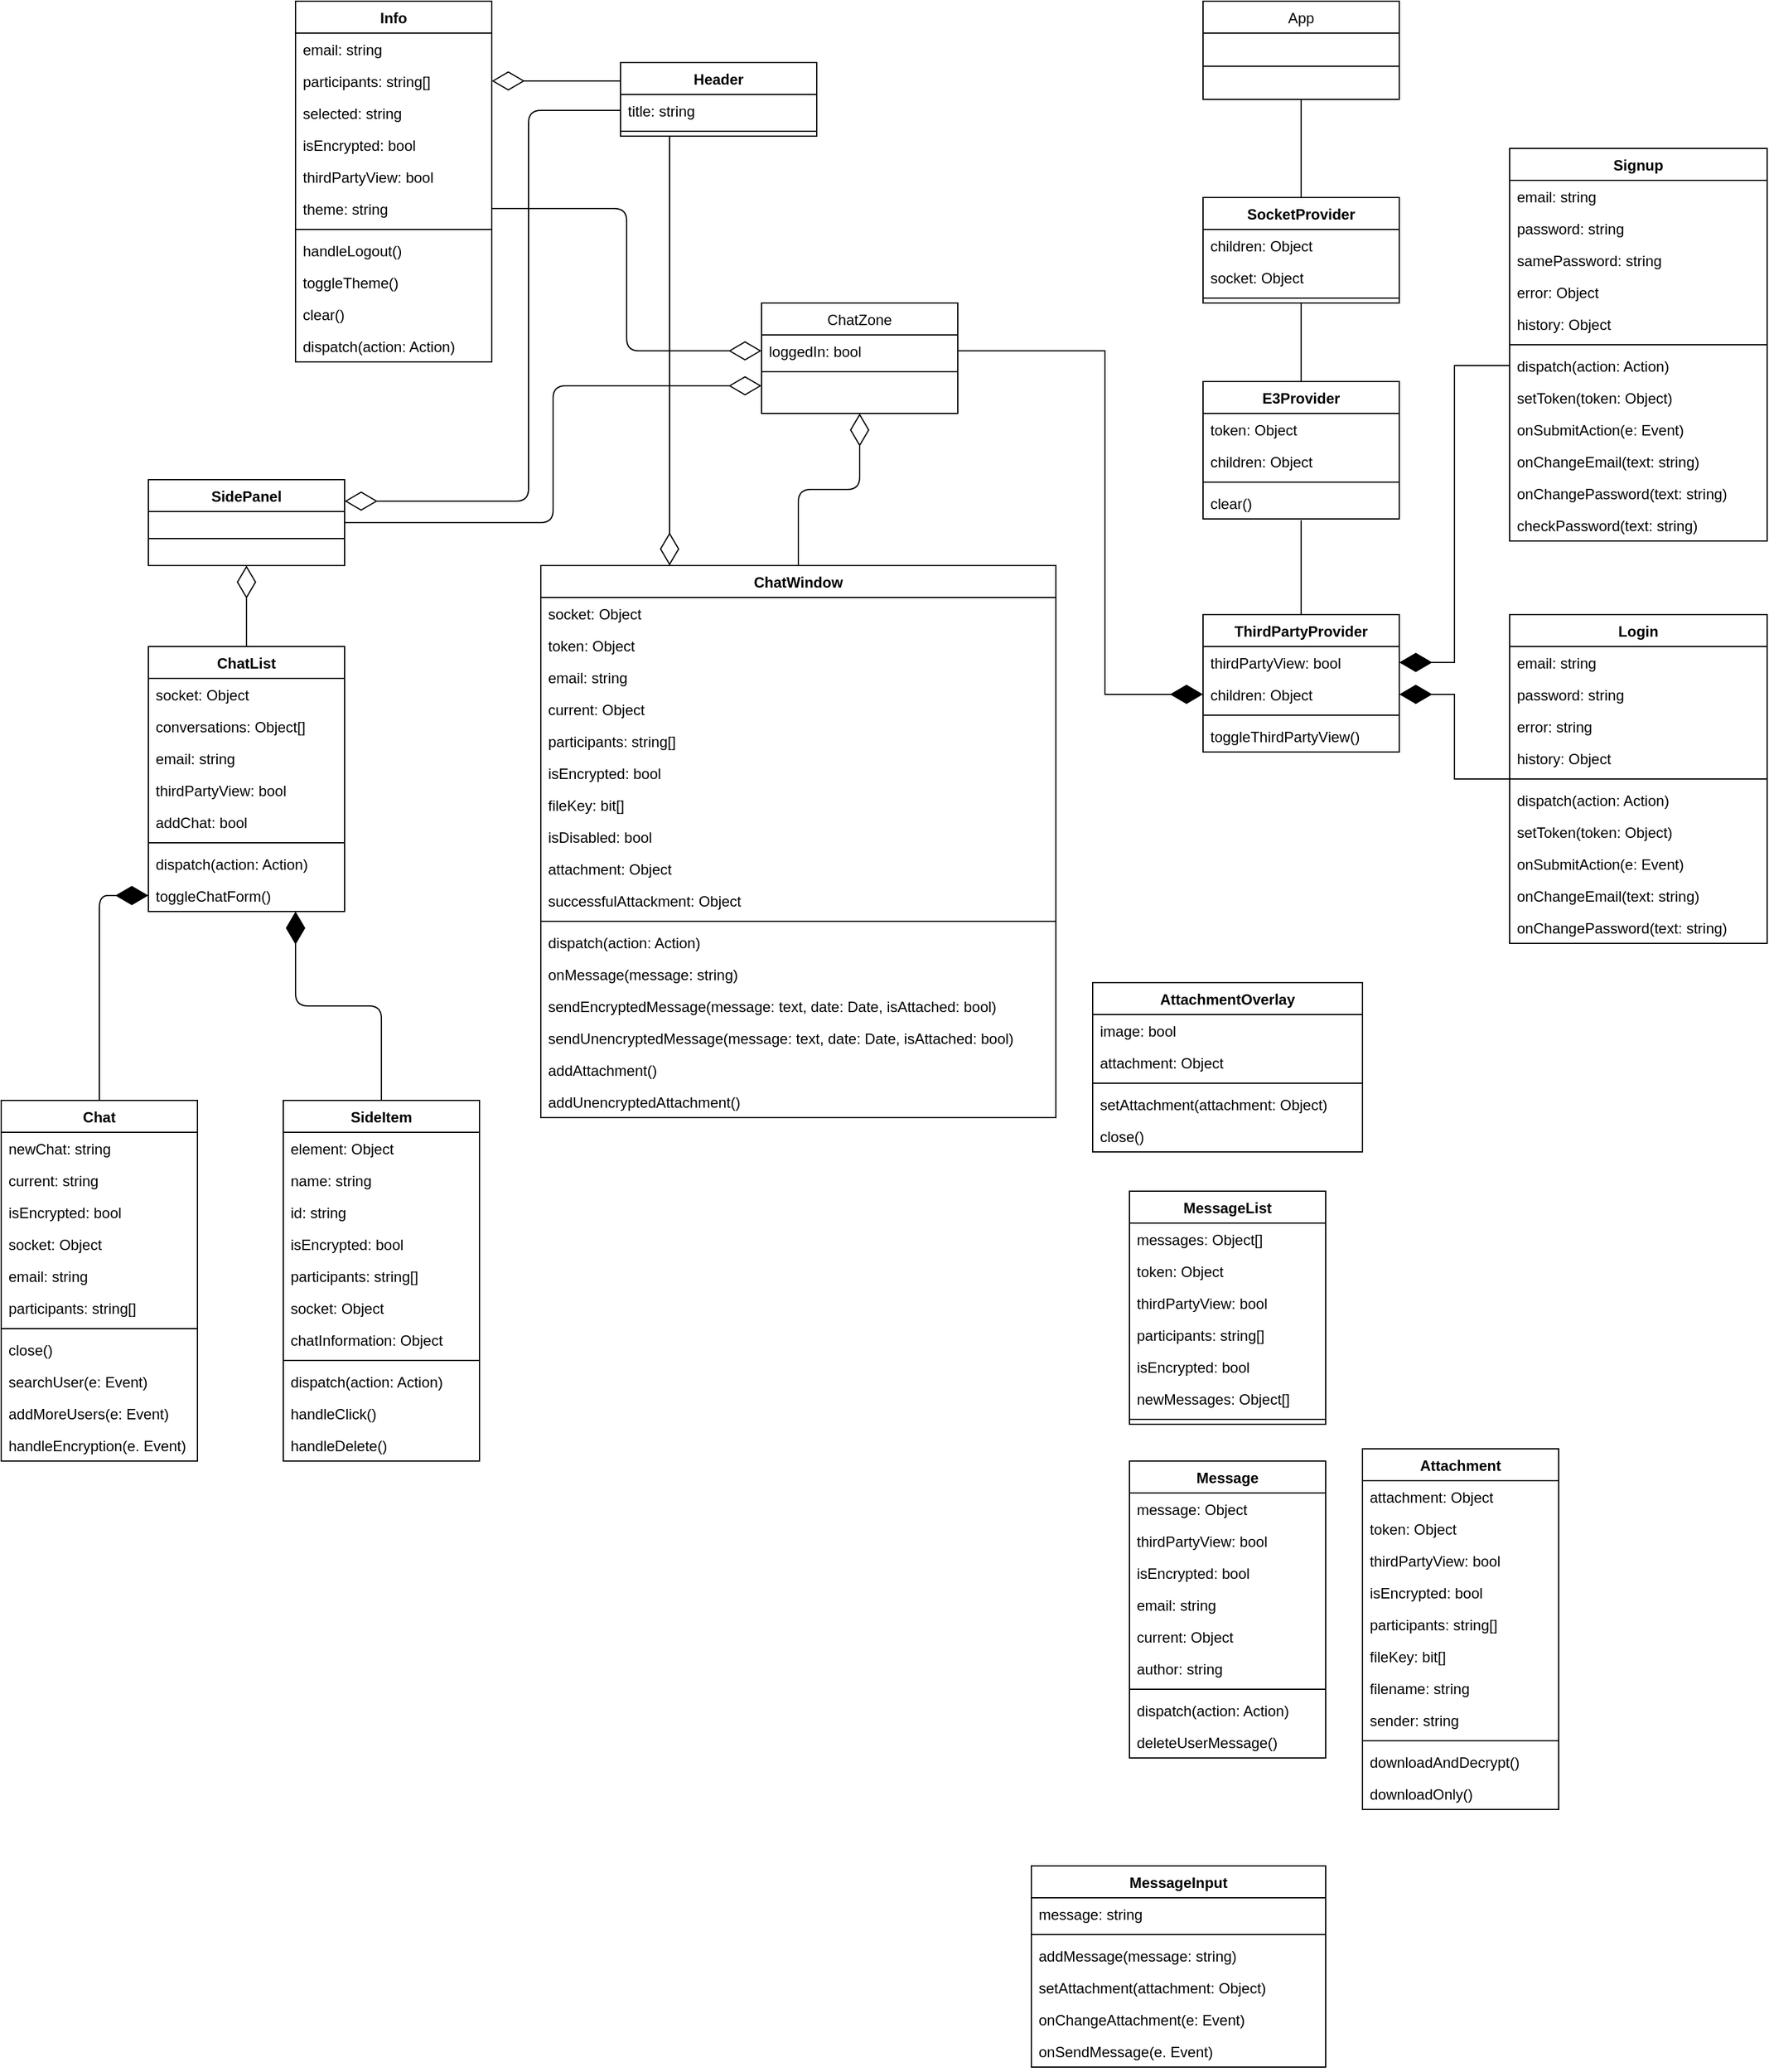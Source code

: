 <mxfile version="14.7.6" type="device"><diagram id="C5RBs43oDa-KdzZeNtuy" name="Page-1"><mxGraphModel dx="2538" dy="564" grid="1" gridSize="10" guides="1" tooltips="1" connect="1" arrows="1" fold="1" page="1" pageScale="1" pageWidth="1500" pageHeight="1500" math="0" shadow="0"><root><mxCell id="WIyWlLk6GJQsqaUBKTNV-0"/><mxCell id="WIyWlLk6GJQsqaUBKTNV-1" parent="WIyWlLk6GJQsqaUBKTNV-0"/><mxCell id="zkfFHV4jXpPFQw0GAbJ--0" value="App" style="swimlane;fontStyle=0;align=center;verticalAlign=top;childLayout=stackLayout;horizontal=1;startSize=26;horizontalStack=0;resizeParent=1;resizeLast=0;collapsible=1;marginBottom=0;rounded=0;shadow=0;strokeWidth=1;" parent="WIyWlLk6GJQsqaUBKTNV-1" vertex="1"><mxGeometry x="560" y="40" width="160" height="80" as="geometry"><mxRectangle x="230" y="140" width="160" height="26" as="alternateBounds"/></mxGeometry></mxCell><mxCell id="zkfFHV4jXpPFQw0GAbJ--4" value="" style="line;html=1;strokeWidth=1;align=left;verticalAlign=middle;spacingTop=-1;spacingLeft=3;spacingRight=3;rotatable=0;labelPosition=right;points=[];portConstraint=eastwest;" parent="zkfFHV4jXpPFQw0GAbJ--0" vertex="1"><mxGeometry y="26" width="160" height="54" as="geometry"/></mxCell><mxCell id="zkfFHV4jXpPFQw0GAbJ--17" value="ChatZone" style="swimlane;fontStyle=0;align=center;verticalAlign=top;childLayout=stackLayout;horizontal=1;startSize=26;horizontalStack=0;resizeParent=1;resizeLast=0;collapsible=1;marginBottom=0;rounded=0;shadow=0;strokeWidth=1;" parent="WIyWlLk6GJQsqaUBKTNV-1" vertex="1"><mxGeometry x="200" y="286" width="160" height="90" as="geometry"><mxRectangle x="550" y="140" width="160" height="26" as="alternateBounds"/></mxGeometry></mxCell><mxCell id="zkfFHV4jXpPFQw0GAbJ--18" value="loggedIn: bool" style="text;align=left;verticalAlign=top;spacingLeft=4;spacingRight=4;overflow=hidden;rotatable=0;points=[[0,0.5],[1,0.5]];portConstraint=eastwest;" parent="zkfFHV4jXpPFQw0GAbJ--17" vertex="1"><mxGeometry y="26" width="160" height="26" as="geometry"/></mxCell><mxCell id="zkfFHV4jXpPFQw0GAbJ--23" value="" style="line;html=1;strokeWidth=1;align=left;verticalAlign=middle;spacingTop=-1;spacingLeft=3;spacingRight=3;rotatable=0;labelPosition=right;points=[];portConstraint=eastwest;" parent="zkfFHV4jXpPFQw0GAbJ--17" vertex="1"><mxGeometry y="52" width="160" height="8" as="geometry"/></mxCell><mxCell id="NFk0pXSnsGcXy38gWaya-1" value="Login" style="swimlane;fontStyle=1;align=center;verticalAlign=top;childLayout=stackLayout;horizontal=1;startSize=26;horizontalStack=0;resizeParent=1;resizeParentMax=0;resizeLast=0;collapsible=1;marginBottom=0;" vertex="1" parent="WIyWlLk6GJQsqaUBKTNV-1"><mxGeometry x="810" y="540" width="210" height="268" as="geometry"/></mxCell><mxCell id="NFk0pXSnsGcXy38gWaya-2" value="email: string" style="text;strokeColor=none;fillColor=none;align=left;verticalAlign=top;spacingLeft=4;spacingRight=4;overflow=hidden;rotatable=0;points=[[0,0.5],[1,0.5]];portConstraint=eastwest;" vertex="1" parent="NFk0pXSnsGcXy38gWaya-1"><mxGeometry y="26" width="210" height="26" as="geometry"/></mxCell><mxCell id="NFk0pXSnsGcXy38gWaya-10" value="password: string" style="text;strokeColor=none;fillColor=none;align=left;verticalAlign=top;spacingLeft=4;spacingRight=4;overflow=hidden;rotatable=0;points=[[0,0.5],[1,0.5]];portConstraint=eastwest;" vertex="1" parent="NFk0pXSnsGcXy38gWaya-1"><mxGeometry y="52" width="210" height="26" as="geometry"/></mxCell><mxCell id="NFk0pXSnsGcXy38gWaya-4" value="error: string" style="text;strokeColor=none;fillColor=none;align=left;verticalAlign=top;spacingLeft=4;spacingRight=4;overflow=hidden;rotatable=0;points=[[0,0.5],[1,0.5]];portConstraint=eastwest;" vertex="1" parent="NFk0pXSnsGcXy38gWaya-1"><mxGeometry y="78" width="210" height="26" as="geometry"/></mxCell><mxCell id="NFk0pXSnsGcXy38gWaya-12" value="history: Object" style="text;strokeColor=none;fillColor=none;align=left;verticalAlign=top;spacingLeft=4;spacingRight=4;overflow=hidden;rotatable=0;points=[[0,0.5],[1,0.5]];portConstraint=eastwest;" vertex="1" parent="NFk0pXSnsGcXy38gWaya-1"><mxGeometry y="104" width="210" height="26" as="geometry"/></mxCell><mxCell id="NFk0pXSnsGcXy38gWaya-3" value="" style="line;strokeWidth=1;fillColor=none;align=left;verticalAlign=middle;spacingTop=-1;spacingLeft=3;spacingRight=3;rotatable=0;labelPosition=right;points=[];portConstraint=eastwest;" vertex="1" parent="NFk0pXSnsGcXy38gWaya-1"><mxGeometry y="130" width="210" height="8" as="geometry"/></mxCell><mxCell id="NFk0pXSnsGcXy38gWaya-16" value="dispatch(action: Action)" style="text;strokeColor=none;fillColor=none;align=left;verticalAlign=top;spacingLeft=4;spacingRight=4;overflow=hidden;rotatable=0;points=[[0,0.5],[1,0.5]];portConstraint=eastwest;" vertex="1" parent="NFk0pXSnsGcXy38gWaya-1"><mxGeometry y="138" width="210" height="26" as="geometry"/></mxCell><mxCell id="NFk0pXSnsGcXy38gWaya-17" value="setToken(token: Object)" style="text;strokeColor=none;fillColor=none;align=left;verticalAlign=top;spacingLeft=4;spacingRight=4;overflow=hidden;rotatable=0;points=[[0,0.5],[1,0.5]];portConstraint=eastwest;" vertex="1" parent="NFk0pXSnsGcXy38gWaya-1"><mxGeometry y="164" width="210" height="26" as="geometry"/></mxCell><mxCell id="NFk0pXSnsGcXy38gWaya-18" value="onSubmitAction(e: Event)" style="text;strokeColor=none;fillColor=none;align=left;verticalAlign=top;spacingLeft=4;spacingRight=4;overflow=hidden;rotatable=0;points=[[0,0.5],[1,0.5]];portConstraint=eastwest;" vertex="1" parent="NFk0pXSnsGcXy38gWaya-1"><mxGeometry y="190" width="210" height="26" as="geometry"/></mxCell><mxCell id="NFk0pXSnsGcXy38gWaya-19" value="onChangeEmail(text: string)" style="text;strokeColor=none;fillColor=none;align=left;verticalAlign=top;spacingLeft=4;spacingRight=4;overflow=hidden;rotatable=0;points=[[0,0.5],[1,0.5]];portConstraint=eastwest;" vertex="1" parent="NFk0pXSnsGcXy38gWaya-1"><mxGeometry y="216" width="210" height="26" as="geometry"/></mxCell><mxCell id="NFk0pXSnsGcXy38gWaya-20" value="onChangePassword(text: string)" style="text;strokeColor=none;fillColor=none;align=left;verticalAlign=top;spacingLeft=4;spacingRight=4;overflow=hidden;rotatable=0;points=[[0,0.5],[1,0.5]];portConstraint=eastwest;" vertex="1" parent="NFk0pXSnsGcXy38gWaya-1"><mxGeometry y="242" width="210" height="26" as="geometry"/></mxCell><mxCell id="NFk0pXSnsGcXy38gWaya-21" value="Signup" style="swimlane;fontStyle=1;align=center;verticalAlign=top;childLayout=stackLayout;horizontal=1;startSize=26;horizontalStack=0;resizeParent=1;resizeParentMax=0;resizeLast=0;collapsible=1;marginBottom=0;" vertex="1" parent="WIyWlLk6GJQsqaUBKTNV-1"><mxGeometry x="810" y="160" width="210" height="320" as="geometry"/></mxCell><mxCell id="NFk0pXSnsGcXy38gWaya-22" value="email: string" style="text;strokeColor=none;fillColor=none;align=left;verticalAlign=top;spacingLeft=4;spacingRight=4;overflow=hidden;rotatable=0;points=[[0,0.5],[1,0.5]];portConstraint=eastwest;" vertex="1" parent="NFk0pXSnsGcXy38gWaya-21"><mxGeometry y="26" width="210" height="26" as="geometry"/></mxCell><mxCell id="NFk0pXSnsGcXy38gWaya-23" value="password: string" style="text;strokeColor=none;fillColor=none;align=left;verticalAlign=top;spacingLeft=4;spacingRight=4;overflow=hidden;rotatable=0;points=[[0,0.5],[1,0.5]];portConstraint=eastwest;" vertex="1" parent="NFk0pXSnsGcXy38gWaya-21"><mxGeometry y="52" width="210" height="26" as="geometry"/></mxCell><mxCell id="NFk0pXSnsGcXy38gWaya-32" value="samePassword: string" style="text;strokeColor=none;fillColor=none;align=left;verticalAlign=top;spacingLeft=4;spacingRight=4;overflow=hidden;rotatable=0;points=[[0,0.5],[1,0.5]];portConstraint=eastwest;" vertex="1" parent="NFk0pXSnsGcXy38gWaya-21"><mxGeometry y="78" width="210" height="26" as="geometry"/></mxCell><mxCell id="NFk0pXSnsGcXy38gWaya-24" value="error: Object" style="text;strokeColor=none;fillColor=none;align=left;verticalAlign=top;spacingLeft=4;spacingRight=4;overflow=hidden;rotatable=0;points=[[0,0.5],[1,0.5]];portConstraint=eastwest;" vertex="1" parent="NFk0pXSnsGcXy38gWaya-21"><mxGeometry y="104" width="210" height="26" as="geometry"/></mxCell><mxCell id="NFk0pXSnsGcXy38gWaya-25" value="history: Object" style="text;strokeColor=none;fillColor=none;align=left;verticalAlign=top;spacingLeft=4;spacingRight=4;overflow=hidden;rotatable=0;points=[[0,0.5],[1,0.5]];portConstraint=eastwest;" vertex="1" parent="NFk0pXSnsGcXy38gWaya-21"><mxGeometry y="130" width="210" height="26" as="geometry"/></mxCell><mxCell id="NFk0pXSnsGcXy38gWaya-26" value="" style="line;strokeWidth=1;fillColor=none;align=left;verticalAlign=middle;spacingTop=-1;spacingLeft=3;spacingRight=3;rotatable=0;labelPosition=right;points=[];portConstraint=eastwest;" vertex="1" parent="NFk0pXSnsGcXy38gWaya-21"><mxGeometry y="156" width="210" height="8" as="geometry"/></mxCell><mxCell id="NFk0pXSnsGcXy38gWaya-27" value="dispatch(action: Action)" style="text;strokeColor=none;fillColor=none;align=left;verticalAlign=top;spacingLeft=4;spacingRight=4;overflow=hidden;rotatable=0;points=[[0,0.5],[1,0.5]];portConstraint=eastwest;" vertex="1" parent="NFk0pXSnsGcXy38gWaya-21"><mxGeometry y="164" width="210" height="26" as="geometry"/></mxCell><mxCell id="NFk0pXSnsGcXy38gWaya-28" value="setToken(token: Object)" style="text;strokeColor=none;fillColor=none;align=left;verticalAlign=top;spacingLeft=4;spacingRight=4;overflow=hidden;rotatable=0;points=[[0,0.5],[1,0.5]];portConstraint=eastwest;" vertex="1" parent="NFk0pXSnsGcXy38gWaya-21"><mxGeometry y="190" width="210" height="26" as="geometry"/></mxCell><mxCell id="NFk0pXSnsGcXy38gWaya-29" value="onSubmitAction(e: Event)" style="text;strokeColor=none;fillColor=none;align=left;verticalAlign=top;spacingLeft=4;spacingRight=4;overflow=hidden;rotatable=0;points=[[0,0.5],[1,0.5]];portConstraint=eastwest;" vertex="1" parent="NFk0pXSnsGcXy38gWaya-21"><mxGeometry y="216" width="210" height="26" as="geometry"/></mxCell><mxCell id="NFk0pXSnsGcXy38gWaya-30" value="onChangeEmail(text: string)" style="text;strokeColor=none;fillColor=none;align=left;verticalAlign=top;spacingLeft=4;spacingRight=4;overflow=hidden;rotatable=0;points=[[0,0.5],[1,0.5]];portConstraint=eastwest;" vertex="1" parent="NFk0pXSnsGcXy38gWaya-21"><mxGeometry y="242" width="210" height="26" as="geometry"/></mxCell><mxCell id="NFk0pXSnsGcXy38gWaya-31" value="onChangePassword(text: string)" style="text;strokeColor=none;fillColor=none;align=left;verticalAlign=top;spacingLeft=4;spacingRight=4;overflow=hidden;rotatable=0;points=[[0,0.5],[1,0.5]];portConstraint=eastwest;" vertex="1" parent="NFk0pXSnsGcXy38gWaya-21"><mxGeometry y="268" width="210" height="26" as="geometry"/></mxCell><mxCell id="NFk0pXSnsGcXy38gWaya-34" value="checkPassword(text: string)" style="text;strokeColor=none;fillColor=none;align=left;verticalAlign=top;spacingLeft=4;spacingRight=4;overflow=hidden;rotatable=0;points=[[0,0.5],[1,0.5]];portConstraint=eastwest;" vertex="1" parent="NFk0pXSnsGcXy38gWaya-21"><mxGeometry y="294" width="210" height="26" as="geometry"/></mxCell><mxCell id="NFk0pXSnsGcXy38gWaya-46" value="E3Provider" style="swimlane;fontStyle=1;align=center;verticalAlign=top;childLayout=stackLayout;horizontal=1;startSize=26;horizontalStack=0;resizeParent=1;resizeParentMax=0;resizeLast=0;collapsible=1;marginBottom=0;" vertex="1" parent="WIyWlLk6GJQsqaUBKTNV-1"><mxGeometry x="560" y="350" width="160" height="112" as="geometry"/></mxCell><mxCell id="NFk0pXSnsGcXy38gWaya-47" value="token: Object" style="text;strokeColor=none;fillColor=none;align=left;verticalAlign=top;spacingLeft=4;spacingRight=4;overflow=hidden;rotatable=0;points=[[0,0.5],[1,0.5]];portConstraint=eastwest;" vertex="1" parent="NFk0pXSnsGcXy38gWaya-46"><mxGeometry y="26" width="160" height="26" as="geometry"/></mxCell><mxCell id="NFk0pXSnsGcXy38gWaya-50" value="children: Object" style="text;strokeColor=none;fillColor=none;align=left;verticalAlign=top;spacingLeft=4;spacingRight=4;overflow=hidden;rotatable=0;points=[[0,0.5],[1,0.5]];portConstraint=eastwest;" vertex="1" parent="NFk0pXSnsGcXy38gWaya-46"><mxGeometry y="52" width="160" height="26" as="geometry"/></mxCell><mxCell id="NFk0pXSnsGcXy38gWaya-48" value="" style="line;strokeWidth=1;fillColor=none;align=left;verticalAlign=middle;spacingTop=-1;spacingLeft=3;spacingRight=3;rotatable=0;labelPosition=right;points=[];portConstraint=eastwest;" vertex="1" parent="NFk0pXSnsGcXy38gWaya-46"><mxGeometry y="78" width="160" height="8" as="geometry"/></mxCell><mxCell id="NFk0pXSnsGcXy38gWaya-49" value="clear()" style="text;strokeColor=none;fillColor=none;align=left;verticalAlign=top;spacingLeft=4;spacingRight=4;overflow=hidden;rotatable=0;points=[[0,0.5],[1,0.5]];portConstraint=eastwest;" vertex="1" parent="NFk0pXSnsGcXy38gWaya-46"><mxGeometry y="86" width="160" height="26" as="geometry"/></mxCell><mxCell id="NFk0pXSnsGcXy38gWaya-52" value="Info" style="swimlane;fontStyle=1;align=center;verticalAlign=top;childLayout=stackLayout;horizontal=1;startSize=26;horizontalStack=0;resizeParent=1;resizeParentMax=0;resizeLast=0;collapsible=1;marginBottom=0;" vertex="1" parent="WIyWlLk6GJQsqaUBKTNV-1"><mxGeometry x="-180" y="40" width="160" height="294" as="geometry"/></mxCell><mxCell id="NFk0pXSnsGcXy38gWaya-53" value="email: string" style="text;strokeColor=none;fillColor=none;align=left;verticalAlign=top;spacingLeft=4;spacingRight=4;overflow=hidden;rotatable=0;points=[[0,0.5],[1,0.5]];portConstraint=eastwest;" vertex="1" parent="NFk0pXSnsGcXy38gWaya-52"><mxGeometry y="26" width="160" height="26" as="geometry"/></mxCell><mxCell id="NFk0pXSnsGcXy38gWaya-56" value="participants: string[]" style="text;strokeColor=none;fillColor=none;align=left;verticalAlign=top;spacingLeft=4;spacingRight=4;overflow=hidden;rotatable=0;points=[[0,0.5],[1,0.5]];portConstraint=eastwest;" vertex="1" parent="NFk0pXSnsGcXy38gWaya-52"><mxGeometry y="52" width="160" height="26" as="geometry"/></mxCell><mxCell id="NFk0pXSnsGcXy38gWaya-57" value="selected: string" style="text;strokeColor=none;fillColor=none;align=left;verticalAlign=top;spacingLeft=4;spacingRight=4;overflow=hidden;rotatable=0;points=[[0,0.5],[1,0.5]];portConstraint=eastwest;" vertex="1" parent="NFk0pXSnsGcXy38gWaya-52"><mxGeometry y="78" width="160" height="26" as="geometry"/></mxCell><mxCell id="NFk0pXSnsGcXy38gWaya-58" value="isEncrypted: bool" style="text;strokeColor=none;fillColor=none;align=left;verticalAlign=top;spacingLeft=4;spacingRight=4;overflow=hidden;rotatable=0;points=[[0,0.5],[1,0.5]];portConstraint=eastwest;" vertex="1" parent="NFk0pXSnsGcXy38gWaya-52"><mxGeometry y="104" width="160" height="26" as="geometry"/></mxCell><mxCell id="NFk0pXSnsGcXy38gWaya-59" value="thirdPartyView: bool" style="text;strokeColor=none;fillColor=none;align=left;verticalAlign=top;spacingLeft=4;spacingRight=4;overflow=hidden;rotatable=0;points=[[0,0.5],[1,0.5]];portConstraint=eastwest;" vertex="1" parent="NFk0pXSnsGcXy38gWaya-52"><mxGeometry y="130" width="160" height="26" as="geometry"/></mxCell><mxCell id="NFk0pXSnsGcXy38gWaya-60" value="theme: string" style="text;strokeColor=none;fillColor=none;align=left;verticalAlign=top;spacingLeft=4;spacingRight=4;overflow=hidden;rotatable=0;points=[[0,0.5],[1,0.5]];portConstraint=eastwest;" vertex="1" parent="NFk0pXSnsGcXy38gWaya-52"><mxGeometry y="156" width="160" height="26" as="geometry"/></mxCell><mxCell id="NFk0pXSnsGcXy38gWaya-54" value="" style="line;strokeWidth=1;fillColor=none;align=left;verticalAlign=middle;spacingTop=-1;spacingLeft=3;spacingRight=3;rotatable=0;labelPosition=right;points=[];portConstraint=eastwest;" vertex="1" parent="NFk0pXSnsGcXy38gWaya-52"><mxGeometry y="182" width="160" height="8" as="geometry"/></mxCell><mxCell id="NFk0pXSnsGcXy38gWaya-55" value="handleLogout()" style="text;strokeColor=none;fillColor=none;align=left;verticalAlign=top;spacingLeft=4;spacingRight=4;overflow=hidden;rotatable=0;points=[[0,0.5],[1,0.5]];portConstraint=eastwest;" vertex="1" parent="NFk0pXSnsGcXy38gWaya-52"><mxGeometry y="190" width="160" height="26" as="geometry"/></mxCell><mxCell id="NFk0pXSnsGcXy38gWaya-61" value="toggleTheme()" style="text;strokeColor=none;fillColor=none;align=left;verticalAlign=top;spacingLeft=4;spacingRight=4;overflow=hidden;rotatable=0;points=[[0,0.5],[1,0.5]];portConstraint=eastwest;" vertex="1" parent="NFk0pXSnsGcXy38gWaya-52"><mxGeometry y="216" width="160" height="26" as="geometry"/></mxCell><mxCell id="NFk0pXSnsGcXy38gWaya-72" value="clear()" style="text;strokeColor=none;fillColor=none;align=left;verticalAlign=top;spacingLeft=4;spacingRight=4;overflow=hidden;rotatable=0;points=[[0,0.5],[1,0.5]];portConstraint=eastwest;" vertex="1" parent="NFk0pXSnsGcXy38gWaya-52"><mxGeometry y="242" width="160" height="26" as="geometry"/></mxCell><mxCell id="NFk0pXSnsGcXy38gWaya-71" value="dispatch(action: Action)" style="text;strokeColor=none;fillColor=none;align=left;verticalAlign=top;spacingLeft=4;spacingRight=4;overflow=hidden;rotatable=0;points=[[0,0.5],[1,0.5]];portConstraint=eastwest;" vertex="1" parent="NFk0pXSnsGcXy38gWaya-52"><mxGeometry y="268" width="160" height="26" as="geometry"/></mxCell><mxCell id="NFk0pXSnsGcXy38gWaya-73" value="Header" style="swimlane;fontStyle=1;align=center;verticalAlign=top;childLayout=stackLayout;horizontal=1;startSize=26;horizontalStack=0;resizeParent=1;resizeParentMax=0;resizeLast=0;collapsible=1;marginBottom=0;" vertex="1" parent="WIyWlLk6GJQsqaUBKTNV-1"><mxGeometry x="85" y="90" width="160" height="60" as="geometry"/></mxCell><mxCell id="NFk0pXSnsGcXy38gWaya-74" value="title: string" style="text;strokeColor=none;fillColor=none;align=left;verticalAlign=top;spacingLeft=4;spacingRight=4;overflow=hidden;rotatable=0;points=[[0,0.5],[1,0.5]];portConstraint=eastwest;" vertex="1" parent="NFk0pXSnsGcXy38gWaya-73"><mxGeometry y="26" width="160" height="26" as="geometry"/></mxCell><mxCell id="NFk0pXSnsGcXy38gWaya-75" value="" style="line;strokeWidth=1;fillColor=none;align=left;verticalAlign=middle;spacingTop=-1;spacingLeft=3;spacingRight=3;rotatable=0;labelPosition=right;points=[];portConstraint=eastwest;" vertex="1" parent="NFk0pXSnsGcXy38gWaya-73"><mxGeometry y="52" width="160" height="8" as="geometry"/></mxCell><mxCell id="NFk0pXSnsGcXy38gWaya-80" value="SidePanel" style="swimlane;fontStyle=1;align=center;verticalAlign=top;childLayout=stackLayout;horizontal=1;startSize=26;horizontalStack=0;resizeParent=1;resizeParentMax=0;resizeLast=0;collapsible=1;marginBottom=0;" vertex="1" parent="WIyWlLk6GJQsqaUBKTNV-1"><mxGeometry x="-300" y="430" width="160" height="70" as="geometry"/></mxCell><mxCell id="NFk0pXSnsGcXy38gWaya-82" value="" style="line;strokeWidth=1;fillColor=none;align=left;verticalAlign=middle;spacingTop=-1;spacingLeft=3;spacingRight=3;rotatable=0;labelPosition=right;points=[];portConstraint=eastwest;" vertex="1" parent="NFk0pXSnsGcXy38gWaya-80"><mxGeometry y="26" width="160" height="44" as="geometry"/></mxCell><mxCell id="NFk0pXSnsGcXy38gWaya-84" value="ChatList" style="swimlane;fontStyle=1;align=center;verticalAlign=top;childLayout=stackLayout;horizontal=1;startSize=26;horizontalStack=0;resizeParent=1;resizeParentMax=0;resizeLast=0;collapsible=1;marginBottom=0;" vertex="1" parent="WIyWlLk6GJQsqaUBKTNV-1"><mxGeometry x="-300" y="566" width="160" height="216" as="geometry"/></mxCell><mxCell id="NFk0pXSnsGcXy38gWaya-85" value="socket: Object" style="text;strokeColor=none;fillColor=none;align=left;verticalAlign=top;spacingLeft=4;spacingRight=4;overflow=hidden;rotatable=0;points=[[0,0.5],[1,0.5]];portConstraint=eastwest;" vertex="1" parent="NFk0pXSnsGcXy38gWaya-84"><mxGeometry y="26" width="160" height="26" as="geometry"/></mxCell><mxCell id="NFk0pXSnsGcXy38gWaya-88" value="conversations: Object[]" style="text;strokeColor=none;fillColor=none;align=left;verticalAlign=top;spacingLeft=4;spacingRight=4;overflow=hidden;rotatable=0;points=[[0,0.5],[1,0.5]];portConstraint=eastwest;" vertex="1" parent="NFk0pXSnsGcXy38gWaya-84"><mxGeometry y="52" width="160" height="26" as="geometry"/></mxCell><mxCell id="NFk0pXSnsGcXy38gWaya-89" value="email: string" style="text;strokeColor=none;fillColor=none;align=left;verticalAlign=top;spacingLeft=4;spacingRight=4;overflow=hidden;rotatable=0;points=[[0,0.5],[1,0.5]];portConstraint=eastwest;" vertex="1" parent="NFk0pXSnsGcXy38gWaya-84"><mxGeometry y="78" width="160" height="26" as="geometry"/></mxCell><mxCell id="NFk0pXSnsGcXy38gWaya-90" value="thirdPartyView: bool" style="text;strokeColor=none;fillColor=none;align=left;verticalAlign=top;spacingLeft=4;spacingRight=4;overflow=hidden;rotatable=0;points=[[0,0.5],[1,0.5]];portConstraint=eastwest;" vertex="1" parent="NFk0pXSnsGcXy38gWaya-84"><mxGeometry y="104" width="160" height="26" as="geometry"/></mxCell><mxCell id="NFk0pXSnsGcXy38gWaya-91" value="addChat: bool" style="text;strokeColor=none;fillColor=none;align=left;verticalAlign=top;spacingLeft=4;spacingRight=4;overflow=hidden;rotatable=0;points=[[0,0.5],[1,0.5]];portConstraint=eastwest;" vertex="1" parent="NFk0pXSnsGcXy38gWaya-84"><mxGeometry y="130" width="160" height="26" as="geometry"/></mxCell><mxCell id="NFk0pXSnsGcXy38gWaya-86" value="" style="line;strokeWidth=1;fillColor=none;align=left;verticalAlign=middle;spacingTop=-1;spacingLeft=3;spacingRight=3;rotatable=0;labelPosition=right;points=[];portConstraint=eastwest;" vertex="1" parent="NFk0pXSnsGcXy38gWaya-84"><mxGeometry y="156" width="160" height="8" as="geometry"/></mxCell><mxCell id="NFk0pXSnsGcXy38gWaya-95" value="dispatch(action: Action)" style="text;strokeColor=none;fillColor=none;align=left;verticalAlign=top;spacingLeft=4;spacingRight=4;overflow=hidden;rotatable=0;points=[[0,0.5],[1,0.5]];portConstraint=eastwest;" vertex="1" parent="NFk0pXSnsGcXy38gWaya-84"><mxGeometry y="164" width="160" height="26" as="geometry"/></mxCell><mxCell id="NFk0pXSnsGcXy38gWaya-92" value="toggleChatForm()" style="text;strokeColor=none;fillColor=none;align=left;verticalAlign=top;spacingLeft=4;spacingRight=4;overflow=hidden;rotatable=0;points=[[0,0.5],[1,0.5]];portConstraint=eastwest;" vertex="1" parent="NFk0pXSnsGcXy38gWaya-84"><mxGeometry y="190" width="160" height="26" as="geometry"/></mxCell><mxCell id="NFk0pXSnsGcXy38gWaya-96" value="SocketProvider" style="swimlane;fontStyle=1;align=center;verticalAlign=top;childLayout=stackLayout;horizontal=1;startSize=26;horizontalStack=0;resizeParent=1;resizeParentMax=0;resizeLast=0;collapsible=1;marginBottom=0;" vertex="1" parent="WIyWlLk6GJQsqaUBKTNV-1"><mxGeometry x="560" y="200" width="160" height="86" as="geometry"/></mxCell><mxCell id="NFk0pXSnsGcXy38gWaya-97" value="children: Object" style="text;strokeColor=none;fillColor=none;align=left;verticalAlign=top;spacingLeft=4;spacingRight=4;overflow=hidden;rotatable=0;points=[[0,0.5],[1,0.5]];portConstraint=eastwest;" vertex="1" parent="NFk0pXSnsGcXy38gWaya-96"><mxGeometry y="26" width="160" height="26" as="geometry"/></mxCell><mxCell id="NFk0pXSnsGcXy38gWaya-100" value="socket: Object" style="text;strokeColor=none;fillColor=none;align=left;verticalAlign=top;spacingLeft=4;spacingRight=4;overflow=hidden;rotatable=0;points=[[0,0.5],[1,0.5]];portConstraint=eastwest;" vertex="1" parent="NFk0pXSnsGcXy38gWaya-96"><mxGeometry y="52" width="160" height="26" as="geometry"/></mxCell><mxCell id="NFk0pXSnsGcXy38gWaya-98" value="" style="line;strokeWidth=1;fillColor=none;align=left;verticalAlign=middle;spacingTop=-1;spacingLeft=3;spacingRight=3;rotatable=0;labelPosition=right;points=[];portConstraint=eastwest;" vertex="1" parent="NFk0pXSnsGcXy38gWaya-96"><mxGeometry y="78" width="160" height="8" as="geometry"/></mxCell><mxCell id="NFk0pXSnsGcXy38gWaya-101" value="ThirdPartyProvider" style="swimlane;fontStyle=1;align=center;verticalAlign=top;childLayout=stackLayout;horizontal=1;startSize=26;horizontalStack=0;resizeParent=1;resizeParentMax=0;resizeLast=0;collapsible=1;marginBottom=0;" vertex="1" parent="WIyWlLk6GJQsqaUBKTNV-1"><mxGeometry x="560" y="540" width="160" height="112" as="geometry"/></mxCell><mxCell id="NFk0pXSnsGcXy38gWaya-102" value="thirdPartyView: bool" style="text;strokeColor=none;fillColor=none;align=left;verticalAlign=top;spacingLeft=4;spacingRight=4;overflow=hidden;rotatable=0;points=[[0,0.5],[1,0.5]];portConstraint=eastwest;" vertex="1" parent="NFk0pXSnsGcXy38gWaya-101"><mxGeometry y="26" width="160" height="26" as="geometry"/></mxCell><mxCell id="NFk0pXSnsGcXy38gWaya-105" value="children: Object" style="text;strokeColor=none;fillColor=none;align=left;verticalAlign=top;spacingLeft=4;spacingRight=4;overflow=hidden;rotatable=0;points=[[0,0.5],[1,0.5]];portConstraint=eastwest;" vertex="1" parent="NFk0pXSnsGcXy38gWaya-101"><mxGeometry y="52" width="160" height="26" as="geometry"/></mxCell><mxCell id="NFk0pXSnsGcXy38gWaya-103" value="" style="line;strokeWidth=1;fillColor=none;align=left;verticalAlign=middle;spacingTop=-1;spacingLeft=3;spacingRight=3;rotatable=0;labelPosition=right;points=[];portConstraint=eastwest;" vertex="1" parent="NFk0pXSnsGcXy38gWaya-101"><mxGeometry y="78" width="160" height="8" as="geometry"/></mxCell><mxCell id="NFk0pXSnsGcXy38gWaya-104" value="toggleThirdPartyView()" style="text;strokeColor=none;fillColor=none;align=left;verticalAlign=top;spacingLeft=4;spacingRight=4;overflow=hidden;rotatable=0;points=[[0,0.5],[1,0.5]];portConstraint=eastwest;" vertex="1" parent="NFk0pXSnsGcXy38gWaya-101"><mxGeometry y="86" width="160" height="26" as="geometry"/></mxCell><mxCell id="NFk0pXSnsGcXy38gWaya-106" value="Chat" style="swimlane;fontStyle=1;align=center;verticalAlign=top;childLayout=stackLayout;horizontal=1;startSize=26;horizontalStack=0;resizeParent=1;resizeParentMax=0;resizeLast=0;collapsible=1;marginBottom=0;" vertex="1" parent="WIyWlLk6GJQsqaUBKTNV-1"><mxGeometry x="-420" y="936" width="160" height="294" as="geometry"/></mxCell><mxCell id="NFk0pXSnsGcXy38gWaya-107" value="newChat: string" style="text;strokeColor=none;fillColor=none;align=left;verticalAlign=top;spacingLeft=4;spacingRight=4;overflow=hidden;rotatable=0;points=[[0,0.5],[1,0.5]];portConstraint=eastwest;" vertex="1" parent="NFk0pXSnsGcXy38gWaya-106"><mxGeometry y="26" width="160" height="26" as="geometry"/></mxCell><mxCell id="NFk0pXSnsGcXy38gWaya-110" value="current: string" style="text;strokeColor=none;fillColor=none;align=left;verticalAlign=top;spacingLeft=4;spacingRight=4;overflow=hidden;rotatable=0;points=[[0,0.5],[1,0.5]];portConstraint=eastwest;" vertex="1" parent="NFk0pXSnsGcXy38gWaya-106"><mxGeometry y="52" width="160" height="26" as="geometry"/></mxCell><mxCell id="NFk0pXSnsGcXy38gWaya-111" value="isEncrypted: bool" style="text;strokeColor=none;fillColor=none;align=left;verticalAlign=top;spacingLeft=4;spacingRight=4;overflow=hidden;rotatable=0;points=[[0,0.5],[1,0.5]];portConstraint=eastwest;" vertex="1" parent="NFk0pXSnsGcXy38gWaya-106"><mxGeometry y="78" width="160" height="26" as="geometry"/></mxCell><mxCell id="NFk0pXSnsGcXy38gWaya-112" value="socket: Object" style="text;strokeColor=none;fillColor=none;align=left;verticalAlign=top;spacingLeft=4;spacingRight=4;overflow=hidden;rotatable=0;points=[[0,0.5],[1,0.5]];portConstraint=eastwest;" vertex="1" parent="NFk0pXSnsGcXy38gWaya-106"><mxGeometry y="104" width="160" height="26" as="geometry"/></mxCell><mxCell id="NFk0pXSnsGcXy38gWaya-113" value="email: string" style="text;strokeColor=none;fillColor=none;align=left;verticalAlign=top;spacingLeft=4;spacingRight=4;overflow=hidden;rotatable=0;points=[[0,0.5],[1,0.5]];portConstraint=eastwest;" vertex="1" parent="NFk0pXSnsGcXy38gWaya-106"><mxGeometry y="130" width="160" height="26" as="geometry"/></mxCell><mxCell id="NFk0pXSnsGcXy38gWaya-114" value="participants: string[]" style="text;strokeColor=none;fillColor=none;align=left;verticalAlign=top;spacingLeft=4;spacingRight=4;overflow=hidden;rotatable=0;points=[[0,0.5],[1,0.5]];portConstraint=eastwest;" vertex="1" parent="NFk0pXSnsGcXy38gWaya-106"><mxGeometry y="156" width="160" height="26" as="geometry"/></mxCell><mxCell id="NFk0pXSnsGcXy38gWaya-108" value="" style="line;strokeWidth=1;fillColor=none;align=left;verticalAlign=middle;spacingTop=-1;spacingLeft=3;spacingRight=3;rotatable=0;labelPosition=right;points=[];portConstraint=eastwest;" vertex="1" parent="NFk0pXSnsGcXy38gWaya-106"><mxGeometry y="182" width="160" height="8" as="geometry"/></mxCell><mxCell id="NFk0pXSnsGcXy38gWaya-109" value="close()" style="text;strokeColor=none;fillColor=none;align=left;verticalAlign=top;spacingLeft=4;spacingRight=4;overflow=hidden;rotatable=0;points=[[0,0.5],[1,0.5]];portConstraint=eastwest;" vertex="1" parent="NFk0pXSnsGcXy38gWaya-106"><mxGeometry y="190" width="160" height="26" as="geometry"/></mxCell><mxCell id="NFk0pXSnsGcXy38gWaya-115" value="searchUser(e: Event)" style="text;strokeColor=none;fillColor=none;align=left;verticalAlign=top;spacingLeft=4;spacingRight=4;overflow=hidden;rotatable=0;points=[[0,0.5],[1,0.5]];portConstraint=eastwest;" vertex="1" parent="NFk0pXSnsGcXy38gWaya-106"><mxGeometry y="216" width="160" height="26" as="geometry"/></mxCell><mxCell id="NFk0pXSnsGcXy38gWaya-116" value="addMoreUsers(e: Event)" style="text;strokeColor=none;fillColor=none;align=left;verticalAlign=top;spacingLeft=4;spacingRight=4;overflow=hidden;rotatable=0;points=[[0,0.5],[1,0.5]];portConstraint=eastwest;" vertex="1" parent="NFk0pXSnsGcXy38gWaya-106"><mxGeometry y="242" width="160" height="26" as="geometry"/></mxCell><mxCell id="NFk0pXSnsGcXy38gWaya-117" value="handleEncryption(e. Event)" style="text;strokeColor=none;fillColor=none;align=left;verticalAlign=top;spacingLeft=4;spacingRight=4;overflow=hidden;rotatable=0;points=[[0,0.5],[1,0.5]];portConstraint=eastwest;" vertex="1" parent="NFk0pXSnsGcXy38gWaya-106"><mxGeometry y="268" width="160" height="26" as="geometry"/></mxCell><mxCell id="NFk0pXSnsGcXy38gWaya-119" value="SideItem" style="swimlane;fontStyle=1;align=center;verticalAlign=top;childLayout=stackLayout;horizontal=1;startSize=26;horizontalStack=0;resizeParent=1;resizeParentMax=0;resizeLast=0;collapsible=1;marginBottom=0;" vertex="1" parent="WIyWlLk6GJQsqaUBKTNV-1"><mxGeometry x="-190" y="936" width="160" height="294" as="geometry"/></mxCell><mxCell id="NFk0pXSnsGcXy38gWaya-120" value="element: Object" style="text;strokeColor=none;fillColor=none;align=left;verticalAlign=top;spacingLeft=4;spacingRight=4;overflow=hidden;rotatable=0;points=[[0,0.5],[1,0.5]];portConstraint=eastwest;" vertex="1" parent="NFk0pXSnsGcXy38gWaya-119"><mxGeometry y="26" width="160" height="26" as="geometry"/></mxCell><mxCell id="NFk0pXSnsGcXy38gWaya-123" value="name: string" style="text;strokeColor=none;fillColor=none;align=left;verticalAlign=top;spacingLeft=4;spacingRight=4;overflow=hidden;rotatable=0;points=[[0,0.5],[1,0.5]];portConstraint=eastwest;" vertex="1" parent="NFk0pXSnsGcXy38gWaya-119"><mxGeometry y="52" width="160" height="26" as="geometry"/></mxCell><mxCell id="NFk0pXSnsGcXy38gWaya-124" value="id: string" style="text;strokeColor=none;fillColor=none;align=left;verticalAlign=top;spacingLeft=4;spacingRight=4;overflow=hidden;rotatable=0;points=[[0,0.5],[1,0.5]];portConstraint=eastwest;" vertex="1" parent="NFk0pXSnsGcXy38gWaya-119"><mxGeometry y="78" width="160" height="26" as="geometry"/></mxCell><mxCell id="NFk0pXSnsGcXy38gWaya-125" value="isEncrypted: bool" style="text;strokeColor=none;fillColor=none;align=left;verticalAlign=top;spacingLeft=4;spacingRight=4;overflow=hidden;rotatable=0;points=[[0,0.5],[1,0.5]];portConstraint=eastwest;" vertex="1" parent="NFk0pXSnsGcXy38gWaya-119"><mxGeometry y="104" width="160" height="26" as="geometry"/></mxCell><mxCell id="NFk0pXSnsGcXy38gWaya-126" value="participants: string[]" style="text;strokeColor=none;fillColor=none;align=left;verticalAlign=top;spacingLeft=4;spacingRight=4;overflow=hidden;rotatable=0;points=[[0,0.5],[1,0.5]];portConstraint=eastwest;" vertex="1" parent="NFk0pXSnsGcXy38gWaya-119"><mxGeometry y="130" width="160" height="26" as="geometry"/></mxCell><mxCell id="NFk0pXSnsGcXy38gWaya-127" value="socket: Object" style="text;strokeColor=none;fillColor=none;align=left;verticalAlign=top;spacingLeft=4;spacingRight=4;overflow=hidden;rotatable=0;points=[[0,0.5],[1,0.5]];portConstraint=eastwest;" vertex="1" parent="NFk0pXSnsGcXy38gWaya-119"><mxGeometry y="156" width="160" height="26" as="geometry"/></mxCell><mxCell id="NFk0pXSnsGcXy38gWaya-128" value="chatInformation: Object" style="text;strokeColor=none;fillColor=none;align=left;verticalAlign=top;spacingLeft=4;spacingRight=4;overflow=hidden;rotatable=0;points=[[0,0.5],[1,0.5]];portConstraint=eastwest;" vertex="1" parent="NFk0pXSnsGcXy38gWaya-119"><mxGeometry y="182" width="160" height="26" as="geometry"/></mxCell><mxCell id="NFk0pXSnsGcXy38gWaya-121" value="" style="line;strokeWidth=1;fillColor=none;align=left;verticalAlign=middle;spacingTop=-1;spacingLeft=3;spacingRight=3;rotatable=0;labelPosition=right;points=[];portConstraint=eastwest;" vertex="1" parent="NFk0pXSnsGcXy38gWaya-119"><mxGeometry y="208" width="160" height="8" as="geometry"/></mxCell><mxCell id="NFk0pXSnsGcXy38gWaya-122" value="dispatch(action: Action)" style="text;strokeColor=none;fillColor=none;align=left;verticalAlign=top;spacingLeft=4;spacingRight=4;overflow=hidden;rotatable=0;points=[[0,0.5],[1,0.5]];portConstraint=eastwest;" vertex="1" parent="NFk0pXSnsGcXy38gWaya-119"><mxGeometry y="216" width="160" height="26" as="geometry"/></mxCell><mxCell id="NFk0pXSnsGcXy38gWaya-129" value="handleClick()" style="text;strokeColor=none;fillColor=none;align=left;verticalAlign=top;spacingLeft=4;spacingRight=4;overflow=hidden;rotatable=0;points=[[0,0.5],[1,0.5]];portConstraint=eastwest;" vertex="1" parent="NFk0pXSnsGcXy38gWaya-119"><mxGeometry y="242" width="160" height="26" as="geometry"/></mxCell><mxCell id="NFk0pXSnsGcXy38gWaya-130" value="handleDelete()" style="text;strokeColor=none;fillColor=none;align=left;verticalAlign=top;spacingLeft=4;spacingRight=4;overflow=hidden;rotatable=0;points=[[0,0.5],[1,0.5]];portConstraint=eastwest;" vertex="1" parent="NFk0pXSnsGcXy38gWaya-119"><mxGeometry y="268" width="160" height="26" as="geometry"/></mxCell><mxCell id="NFk0pXSnsGcXy38gWaya-132" value="ChatWindow" style="swimlane;fontStyle=1;align=center;verticalAlign=top;childLayout=stackLayout;horizontal=1;startSize=26;horizontalStack=0;resizeParent=1;resizeParentMax=0;resizeLast=0;collapsible=1;marginBottom=0;" vertex="1" parent="WIyWlLk6GJQsqaUBKTNV-1"><mxGeometry x="20" y="500" width="420" height="450" as="geometry"/></mxCell><mxCell id="NFk0pXSnsGcXy38gWaya-133" value="socket: Object" style="text;strokeColor=none;fillColor=none;align=left;verticalAlign=top;spacingLeft=4;spacingRight=4;overflow=hidden;rotatable=0;points=[[0,0.5],[1,0.5]];portConstraint=eastwest;" vertex="1" parent="NFk0pXSnsGcXy38gWaya-132"><mxGeometry y="26" width="420" height="26" as="geometry"/></mxCell><mxCell id="NFk0pXSnsGcXy38gWaya-136" value="token: Object" style="text;strokeColor=none;fillColor=none;align=left;verticalAlign=top;spacingLeft=4;spacingRight=4;overflow=hidden;rotatable=0;points=[[0,0.5],[1,0.5]];portConstraint=eastwest;" vertex="1" parent="NFk0pXSnsGcXy38gWaya-132"><mxGeometry y="52" width="420" height="26" as="geometry"/></mxCell><mxCell id="NFk0pXSnsGcXy38gWaya-137" value="email: string" style="text;strokeColor=none;fillColor=none;align=left;verticalAlign=top;spacingLeft=4;spacingRight=4;overflow=hidden;rotatable=0;points=[[0,0.5],[1,0.5]];portConstraint=eastwest;" vertex="1" parent="NFk0pXSnsGcXy38gWaya-132"><mxGeometry y="78" width="420" height="26" as="geometry"/></mxCell><mxCell id="NFk0pXSnsGcXy38gWaya-138" value="current: Object" style="text;strokeColor=none;fillColor=none;align=left;verticalAlign=top;spacingLeft=4;spacingRight=4;overflow=hidden;rotatable=0;points=[[0,0.5],[1,0.5]];portConstraint=eastwest;" vertex="1" parent="NFk0pXSnsGcXy38gWaya-132"><mxGeometry y="104" width="420" height="26" as="geometry"/></mxCell><mxCell id="NFk0pXSnsGcXy38gWaya-139" value="participants: string[]" style="text;strokeColor=none;fillColor=none;align=left;verticalAlign=top;spacingLeft=4;spacingRight=4;overflow=hidden;rotatable=0;points=[[0,0.5],[1,0.5]];portConstraint=eastwest;" vertex="1" parent="NFk0pXSnsGcXy38gWaya-132"><mxGeometry y="130" width="420" height="26" as="geometry"/></mxCell><mxCell id="NFk0pXSnsGcXy38gWaya-140" value="isEncrypted: bool" style="text;strokeColor=none;fillColor=none;align=left;verticalAlign=top;spacingLeft=4;spacingRight=4;overflow=hidden;rotatable=0;points=[[0,0.5],[1,0.5]];portConstraint=eastwest;" vertex="1" parent="NFk0pXSnsGcXy38gWaya-132"><mxGeometry y="156" width="420" height="26" as="geometry"/></mxCell><mxCell id="NFk0pXSnsGcXy38gWaya-141" value="fileKey: bit[]" style="text;strokeColor=none;fillColor=none;align=left;verticalAlign=top;spacingLeft=4;spacingRight=4;overflow=hidden;rotatable=0;points=[[0,0.5],[1,0.5]];portConstraint=eastwest;" vertex="1" parent="NFk0pXSnsGcXy38gWaya-132"><mxGeometry y="182" width="420" height="26" as="geometry"/></mxCell><mxCell id="NFk0pXSnsGcXy38gWaya-142" value="isDisabled: bool" style="text;strokeColor=none;fillColor=none;align=left;verticalAlign=top;spacingLeft=4;spacingRight=4;overflow=hidden;rotatable=0;points=[[0,0.5],[1,0.5]];portConstraint=eastwest;" vertex="1" parent="NFk0pXSnsGcXy38gWaya-132"><mxGeometry y="208" width="420" height="26" as="geometry"/></mxCell><mxCell id="NFk0pXSnsGcXy38gWaya-143" value="attachment: Object" style="text;strokeColor=none;fillColor=none;align=left;verticalAlign=top;spacingLeft=4;spacingRight=4;overflow=hidden;rotatable=0;points=[[0,0.5],[1,0.5]];portConstraint=eastwest;" vertex="1" parent="NFk0pXSnsGcXy38gWaya-132"><mxGeometry y="234" width="420" height="26" as="geometry"/></mxCell><mxCell id="NFk0pXSnsGcXy38gWaya-144" value="successfulAttackment: Object" style="text;strokeColor=none;fillColor=none;align=left;verticalAlign=top;spacingLeft=4;spacingRight=4;overflow=hidden;rotatable=0;points=[[0,0.5],[1,0.5]];portConstraint=eastwest;" vertex="1" parent="NFk0pXSnsGcXy38gWaya-132"><mxGeometry y="260" width="420" height="26" as="geometry"/></mxCell><mxCell id="NFk0pXSnsGcXy38gWaya-134" value="" style="line;strokeWidth=1;fillColor=none;align=left;verticalAlign=middle;spacingTop=-1;spacingLeft=3;spacingRight=3;rotatable=0;labelPosition=right;points=[];portConstraint=eastwest;" vertex="1" parent="NFk0pXSnsGcXy38gWaya-132"><mxGeometry y="286" width="420" height="8" as="geometry"/></mxCell><mxCell id="NFk0pXSnsGcXy38gWaya-135" value="dispatch(action: Action)" style="text;strokeColor=none;fillColor=none;align=left;verticalAlign=top;spacingLeft=4;spacingRight=4;overflow=hidden;rotatable=0;points=[[0,0.5],[1,0.5]];portConstraint=eastwest;" vertex="1" parent="NFk0pXSnsGcXy38gWaya-132"><mxGeometry y="294" width="420" height="26" as="geometry"/></mxCell><mxCell id="NFk0pXSnsGcXy38gWaya-145" value="onMessage(message: string)" style="text;strokeColor=none;fillColor=none;align=left;verticalAlign=top;spacingLeft=4;spacingRight=4;overflow=hidden;rotatable=0;points=[[0,0.5],[1,0.5]];portConstraint=eastwest;" vertex="1" parent="NFk0pXSnsGcXy38gWaya-132"><mxGeometry y="320" width="420" height="26" as="geometry"/></mxCell><mxCell id="NFk0pXSnsGcXy38gWaya-146" value="sendEncryptedMessage(message: text, date: Date, isAttached: bool)" style="text;strokeColor=none;fillColor=none;align=left;verticalAlign=top;spacingLeft=4;spacingRight=4;overflow=hidden;rotatable=0;points=[[0,0.5],[1,0.5]];portConstraint=eastwest;" vertex="1" parent="NFk0pXSnsGcXy38gWaya-132"><mxGeometry y="346" width="420" height="26" as="geometry"/></mxCell><mxCell id="NFk0pXSnsGcXy38gWaya-150" value="sendUnencryptedMessage(message: text, date: Date, isAttached: bool)" style="text;strokeColor=none;fillColor=none;align=left;verticalAlign=top;spacingLeft=4;spacingRight=4;overflow=hidden;rotatable=0;points=[[0,0.5],[1,0.5]];portConstraint=eastwest;" vertex="1" parent="NFk0pXSnsGcXy38gWaya-132"><mxGeometry y="372" width="420" height="26" as="geometry"/></mxCell><mxCell id="NFk0pXSnsGcXy38gWaya-147" value="addAttachment()" style="text;strokeColor=none;fillColor=none;align=left;verticalAlign=top;spacingLeft=4;spacingRight=4;overflow=hidden;rotatable=0;points=[[0,0.5],[1,0.5]];portConstraint=eastwest;" vertex="1" parent="NFk0pXSnsGcXy38gWaya-132"><mxGeometry y="398" width="420" height="26" as="geometry"/></mxCell><mxCell id="NFk0pXSnsGcXy38gWaya-151" value="addUnencryptedAttachment()" style="text;strokeColor=none;fillColor=none;align=left;verticalAlign=top;spacingLeft=4;spacingRight=4;overflow=hidden;rotatable=0;points=[[0,0.5],[1,0.5]];portConstraint=eastwest;" vertex="1" parent="NFk0pXSnsGcXy38gWaya-132"><mxGeometry y="424" width="420" height="26" as="geometry"/></mxCell><mxCell id="NFk0pXSnsGcXy38gWaya-152" value="AttachmentOverlay" style="swimlane;fontStyle=1;align=center;verticalAlign=top;childLayout=stackLayout;horizontal=1;startSize=26;horizontalStack=0;resizeParent=1;resizeParentMax=0;resizeLast=0;collapsible=1;marginBottom=0;" vertex="1" parent="WIyWlLk6GJQsqaUBKTNV-1"><mxGeometry x="470" y="840" width="220" height="138" as="geometry"/></mxCell><mxCell id="NFk0pXSnsGcXy38gWaya-153" value="image: bool" style="text;strokeColor=none;fillColor=none;align=left;verticalAlign=top;spacingLeft=4;spacingRight=4;overflow=hidden;rotatable=0;points=[[0,0.5],[1,0.5]];portConstraint=eastwest;" vertex="1" parent="NFk0pXSnsGcXy38gWaya-152"><mxGeometry y="26" width="220" height="26" as="geometry"/></mxCell><mxCell id="NFk0pXSnsGcXy38gWaya-156" value="attachment: Object" style="text;strokeColor=none;fillColor=none;align=left;verticalAlign=top;spacingLeft=4;spacingRight=4;overflow=hidden;rotatable=0;points=[[0,0.5],[1,0.5]];portConstraint=eastwest;" vertex="1" parent="NFk0pXSnsGcXy38gWaya-152"><mxGeometry y="52" width="220" height="26" as="geometry"/></mxCell><mxCell id="NFk0pXSnsGcXy38gWaya-154" value="" style="line;strokeWidth=1;fillColor=none;align=left;verticalAlign=middle;spacingTop=-1;spacingLeft=3;spacingRight=3;rotatable=0;labelPosition=right;points=[];portConstraint=eastwest;" vertex="1" parent="NFk0pXSnsGcXy38gWaya-152"><mxGeometry y="78" width="220" height="8" as="geometry"/></mxCell><mxCell id="NFk0pXSnsGcXy38gWaya-155" value="setAttachment(attachment: Object)" style="text;strokeColor=none;fillColor=none;align=left;verticalAlign=top;spacingLeft=4;spacingRight=4;overflow=hidden;rotatable=0;points=[[0,0.5],[1,0.5]];portConstraint=eastwest;" vertex="1" parent="NFk0pXSnsGcXy38gWaya-152"><mxGeometry y="86" width="220" height="26" as="geometry"/></mxCell><mxCell id="NFk0pXSnsGcXy38gWaya-157" value="close()" style="text;strokeColor=none;fillColor=none;align=left;verticalAlign=top;spacingLeft=4;spacingRight=4;overflow=hidden;rotatable=0;points=[[0,0.5],[1,0.5]];portConstraint=eastwest;" vertex="1" parent="NFk0pXSnsGcXy38gWaya-152"><mxGeometry y="112" width="220" height="26" as="geometry"/></mxCell><mxCell id="NFk0pXSnsGcXy38gWaya-158" value="MessageList" style="swimlane;fontStyle=1;align=center;verticalAlign=top;childLayout=stackLayout;horizontal=1;startSize=26;horizontalStack=0;resizeParent=1;resizeParentMax=0;resizeLast=0;collapsible=1;marginBottom=0;" vertex="1" parent="WIyWlLk6GJQsqaUBKTNV-1"><mxGeometry x="500" y="1010" width="160" height="190" as="geometry"/></mxCell><mxCell id="NFk0pXSnsGcXy38gWaya-159" value="messages: Object[]" style="text;strokeColor=none;fillColor=none;align=left;verticalAlign=top;spacingLeft=4;spacingRight=4;overflow=hidden;rotatable=0;points=[[0,0.5],[1,0.5]];portConstraint=eastwest;" vertex="1" parent="NFk0pXSnsGcXy38gWaya-158"><mxGeometry y="26" width="160" height="26" as="geometry"/></mxCell><mxCell id="NFk0pXSnsGcXy38gWaya-162" value="token: Object" style="text;strokeColor=none;fillColor=none;align=left;verticalAlign=top;spacingLeft=4;spacingRight=4;overflow=hidden;rotatable=0;points=[[0,0.5],[1,0.5]];portConstraint=eastwest;" vertex="1" parent="NFk0pXSnsGcXy38gWaya-158"><mxGeometry y="52" width="160" height="26" as="geometry"/></mxCell><mxCell id="NFk0pXSnsGcXy38gWaya-163" value="thirdPartyView: bool" style="text;strokeColor=none;fillColor=none;align=left;verticalAlign=top;spacingLeft=4;spacingRight=4;overflow=hidden;rotatable=0;points=[[0,0.5],[1,0.5]];portConstraint=eastwest;" vertex="1" parent="NFk0pXSnsGcXy38gWaya-158"><mxGeometry y="78" width="160" height="26" as="geometry"/></mxCell><mxCell id="NFk0pXSnsGcXy38gWaya-165" value="participants: string[]" style="text;strokeColor=none;fillColor=none;align=left;verticalAlign=top;spacingLeft=4;spacingRight=4;overflow=hidden;rotatable=0;points=[[0,0.5],[1,0.5]];portConstraint=eastwest;" vertex="1" parent="NFk0pXSnsGcXy38gWaya-158"><mxGeometry y="104" width="160" height="26" as="geometry"/></mxCell><mxCell id="NFk0pXSnsGcXy38gWaya-164" value="isEncrypted: bool" style="text;strokeColor=none;fillColor=none;align=left;verticalAlign=top;spacingLeft=4;spacingRight=4;overflow=hidden;rotatable=0;points=[[0,0.5],[1,0.5]];portConstraint=eastwest;" vertex="1" parent="NFk0pXSnsGcXy38gWaya-158"><mxGeometry y="130" width="160" height="26" as="geometry"/></mxCell><mxCell id="NFk0pXSnsGcXy38gWaya-166" value="newMessages: Object[]" style="text;strokeColor=none;fillColor=none;align=left;verticalAlign=top;spacingLeft=4;spacingRight=4;overflow=hidden;rotatable=0;points=[[0,0.5],[1,0.5]];portConstraint=eastwest;" vertex="1" parent="NFk0pXSnsGcXy38gWaya-158"><mxGeometry y="156" width="160" height="26" as="geometry"/></mxCell><mxCell id="NFk0pXSnsGcXy38gWaya-160" value="" style="line;strokeWidth=1;fillColor=none;align=left;verticalAlign=middle;spacingTop=-1;spacingLeft=3;spacingRight=3;rotatable=0;labelPosition=right;points=[];portConstraint=eastwest;" vertex="1" parent="NFk0pXSnsGcXy38gWaya-158"><mxGeometry y="182" width="160" height="8" as="geometry"/></mxCell><mxCell id="NFk0pXSnsGcXy38gWaya-170" value="Message" style="swimlane;fontStyle=1;align=center;verticalAlign=top;childLayout=stackLayout;horizontal=1;startSize=26;horizontalStack=0;resizeParent=1;resizeParentMax=0;resizeLast=0;collapsible=1;marginBottom=0;" vertex="1" parent="WIyWlLk6GJQsqaUBKTNV-1"><mxGeometry x="500" y="1230" width="160" height="242" as="geometry"/></mxCell><mxCell id="NFk0pXSnsGcXy38gWaya-171" value="message: Object" style="text;strokeColor=none;fillColor=none;align=left;verticalAlign=top;spacingLeft=4;spacingRight=4;overflow=hidden;rotatable=0;points=[[0,0.5],[1,0.5]];portConstraint=eastwest;" vertex="1" parent="NFk0pXSnsGcXy38gWaya-170"><mxGeometry y="26" width="160" height="26" as="geometry"/></mxCell><mxCell id="NFk0pXSnsGcXy38gWaya-173" value="thirdPartyView: bool" style="text;strokeColor=none;fillColor=none;align=left;verticalAlign=top;spacingLeft=4;spacingRight=4;overflow=hidden;rotatable=0;points=[[0,0.5],[1,0.5]];portConstraint=eastwest;" vertex="1" parent="NFk0pXSnsGcXy38gWaya-170"><mxGeometry y="52" width="160" height="26" as="geometry"/></mxCell><mxCell id="NFk0pXSnsGcXy38gWaya-175" value="isEncrypted: bool" style="text;strokeColor=none;fillColor=none;align=left;verticalAlign=top;spacingLeft=4;spacingRight=4;overflow=hidden;rotatable=0;points=[[0,0.5],[1,0.5]];portConstraint=eastwest;" vertex="1" parent="NFk0pXSnsGcXy38gWaya-170"><mxGeometry y="78" width="160" height="26" as="geometry"/></mxCell><mxCell id="NFk0pXSnsGcXy38gWaya-174" value="email: string" style="text;strokeColor=none;fillColor=none;align=left;verticalAlign=top;spacingLeft=4;spacingRight=4;overflow=hidden;rotatable=0;points=[[0,0.5],[1,0.5]];portConstraint=eastwest;" vertex="1" parent="NFk0pXSnsGcXy38gWaya-170"><mxGeometry y="104" width="160" height="26" as="geometry"/></mxCell><mxCell id="NFk0pXSnsGcXy38gWaya-176" value="current: Object" style="text;strokeColor=none;fillColor=none;align=left;verticalAlign=top;spacingLeft=4;spacingRight=4;overflow=hidden;rotatable=0;points=[[0,0.5],[1,0.5]];portConstraint=eastwest;" vertex="1" parent="NFk0pXSnsGcXy38gWaya-170"><mxGeometry y="130" width="160" height="26" as="geometry"/></mxCell><mxCell id="NFk0pXSnsGcXy38gWaya-178" value="author: string" style="text;strokeColor=none;fillColor=none;align=left;verticalAlign=top;spacingLeft=4;spacingRight=4;overflow=hidden;rotatable=0;points=[[0,0.5],[1,0.5]];portConstraint=eastwest;" vertex="1" parent="NFk0pXSnsGcXy38gWaya-170"><mxGeometry y="156" width="160" height="26" as="geometry"/></mxCell><mxCell id="NFk0pXSnsGcXy38gWaya-177" value="" style="line;strokeWidth=1;fillColor=none;align=left;verticalAlign=middle;spacingTop=-1;spacingLeft=3;spacingRight=3;rotatable=0;labelPosition=right;points=[];portConstraint=eastwest;" vertex="1" parent="NFk0pXSnsGcXy38gWaya-170"><mxGeometry y="182" width="160" height="8" as="geometry"/></mxCell><mxCell id="NFk0pXSnsGcXy38gWaya-172" value="dispatch(action: Action)" style="text;strokeColor=none;fillColor=none;align=left;verticalAlign=top;spacingLeft=4;spacingRight=4;overflow=hidden;rotatable=0;points=[[0,0.5],[1,0.5]];portConstraint=eastwest;" vertex="1" parent="NFk0pXSnsGcXy38gWaya-170"><mxGeometry y="190" width="160" height="26" as="geometry"/></mxCell><mxCell id="NFk0pXSnsGcXy38gWaya-179" value="deleteUserMessage()" style="text;strokeColor=none;fillColor=none;align=left;verticalAlign=top;spacingLeft=4;spacingRight=4;overflow=hidden;rotatable=0;points=[[0,0.5],[1,0.5]];portConstraint=eastwest;" vertex="1" parent="NFk0pXSnsGcXy38gWaya-170"><mxGeometry y="216" width="160" height="26" as="geometry"/></mxCell><mxCell id="NFk0pXSnsGcXy38gWaya-180" value="MessageInput" style="swimlane;fontStyle=1;align=center;verticalAlign=top;childLayout=stackLayout;horizontal=1;startSize=26;horizontalStack=0;resizeParent=1;resizeParentMax=0;resizeLast=0;collapsible=1;marginBottom=0;" vertex="1" parent="WIyWlLk6GJQsqaUBKTNV-1"><mxGeometry x="420" y="1560" width="240" height="164" as="geometry"/></mxCell><mxCell id="NFk0pXSnsGcXy38gWaya-181" value="message: string" style="text;strokeColor=none;fillColor=none;align=left;verticalAlign=top;spacingLeft=4;spacingRight=4;overflow=hidden;rotatable=0;points=[[0,0.5],[1,0.5]];portConstraint=eastwest;" vertex="1" parent="NFk0pXSnsGcXy38gWaya-180"><mxGeometry y="26" width="240" height="26" as="geometry"/></mxCell><mxCell id="NFk0pXSnsGcXy38gWaya-182" value="" style="line;strokeWidth=1;fillColor=none;align=left;verticalAlign=middle;spacingTop=-1;spacingLeft=3;spacingRight=3;rotatable=0;labelPosition=right;points=[];portConstraint=eastwest;" vertex="1" parent="NFk0pXSnsGcXy38gWaya-180"><mxGeometry y="52" width="240" height="8" as="geometry"/></mxCell><mxCell id="NFk0pXSnsGcXy38gWaya-183" value="addMessage(message: string)" style="text;strokeColor=none;fillColor=none;align=left;verticalAlign=top;spacingLeft=4;spacingRight=4;overflow=hidden;rotatable=0;points=[[0,0.5],[1,0.5]];portConstraint=eastwest;" vertex="1" parent="NFk0pXSnsGcXy38gWaya-180"><mxGeometry y="60" width="240" height="26" as="geometry"/></mxCell><mxCell id="NFk0pXSnsGcXy38gWaya-197" value="setAttachment(attachment: Object)" style="text;strokeColor=none;fillColor=none;align=left;verticalAlign=top;spacingLeft=4;spacingRight=4;overflow=hidden;rotatable=0;points=[[0,0.5],[1,0.5]];portConstraint=eastwest;" vertex="1" parent="NFk0pXSnsGcXy38gWaya-180"><mxGeometry y="86" width="240" height="26" as="geometry"/></mxCell><mxCell id="NFk0pXSnsGcXy38gWaya-198" value="onChangeAttachment(e: Event)" style="text;strokeColor=none;fillColor=none;align=left;verticalAlign=top;spacingLeft=4;spacingRight=4;overflow=hidden;rotatable=0;points=[[0,0.5],[1,0.5]];portConstraint=eastwest;" vertex="1" parent="NFk0pXSnsGcXy38gWaya-180"><mxGeometry y="112" width="240" height="26" as="geometry"/></mxCell><mxCell id="NFk0pXSnsGcXy38gWaya-199" value="onSendMessage(e. Event)" style="text;strokeColor=none;fillColor=none;align=left;verticalAlign=top;spacingLeft=4;spacingRight=4;overflow=hidden;rotatable=0;points=[[0,0.5],[1,0.5]];portConstraint=eastwest;" vertex="1" parent="NFk0pXSnsGcXy38gWaya-180"><mxGeometry y="138" width="240" height="26" as="geometry"/></mxCell><mxCell id="NFk0pXSnsGcXy38gWaya-184" value="Attachment" style="swimlane;fontStyle=1;align=center;verticalAlign=top;childLayout=stackLayout;horizontal=1;startSize=26;horizontalStack=0;resizeParent=1;resizeParentMax=0;resizeLast=0;collapsible=1;marginBottom=0;" vertex="1" parent="WIyWlLk6GJQsqaUBKTNV-1"><mxGeometry x="690" y="1220" width="160" height="294" as="geometry"/></mxCell><mxCell id="NFk0pXSnsGcXy38gWaya-185" value="attachment: Object" style="text;strokeColor=none;fillColor=none;align=left;verticalAlign=top;spacingLeft=4;spacingRight=4;overflow=hidden;rotatable=0;points=[[0,0.5],[1,0.5]];portConstraint=eastwest;" vertex="1" parent="NFk0pXSnsGcXy38gWaya-184"><mxGeometry y="26" width="160" height="26" as="geometry"/></mxCell><mxCell id="NFk0pXSnsGcXy38gWaya-186" value="token: Object" style="text;strokeColor=none;fillColor=none;align=left;verticalAlign=top;spacingLeft=4;spacingRight=4;overflow=hidden;rotatable=0;points=[[0,0.5],[1,0.5]];portConstraint=eastwest;" vertex="1" parent="NFk0pXSnsGcXy38gWaya-184"><mxGeometry y="52" width="160" height="26" as="geometry"/></mxCell><mxCell id="NFk0pXSnsGcXy38gWaya-187" value="thirdPartyView: bool" style="text;strokeColor=none;fillColor=none;align=left;verticalAlign=top;spacingLeft=4;spacingRight=4;overflow=hidden;rotatable=0;points=[[0,0.5],[1,0.5]];portConstraint=eastwest;" vertex="1" parent="NFk0pXSnsGcXy38gWaya-184"><mxGeometry y="78" width="160" height="26" as="geometry"/></mxCell><mxCell id="NFk0pXSnsGcXy38gWaya-189" value="isEncrypted: bool" style="text;strokeColor=none;fillColor=none;align=left;verticalAlign=top;spacingLeft=4;spacingRight=4;overflow=hidden;rotatable=0;points=[[0,0.5],[1,0.5]];portConstraint=eastwest;" vertex="1" parent="NFk0pXSnsGcXy38gWaya-184"><mxGeometry y="104" width="160" height="26" as="geometry"/></mxCell><mxCell id="NFk0pXSnsGcXy38gWaya-188" value="participants: string[]" style="text;strokeColor=none;fillColor=none;align=left;verticalAlign=top;spacingLeft=4;spacingRight=4;overflow=hidden;rotatable=0;points=[[0,0.5],[1,0.5]];portConstraint=eastwest;" vertex="1" parent="NFk0pXSnsGcXy38gWaya-184"><mxGeometry y="130" width="160" height="26" as="geometry"/></mxCell><mxCell id="NFk0pXSnsGcXy38gWaya-190" value="fileKey: bit[]" style="text;strokeColor=none;fillColor=none;align=left;verticalAlign=top;spacingLeft=4;spacingRight=4;overflow=hidden;rotatable=0;points=[[0,0.5],[1,0.5]];portConstraint=eastwest;" vertex="1" parent="NFk0pXSnsGcXy38gWaya-184"><mxGeometry y="156" width="160" height="26" as="geometry"/></mxCell><mxCell id="NFk0pXSnsGcXy38gWaya-192" value="filename: string" style="text;strokeColor=none;fillColor=none;align=left;verticalAlign=top;spacingLeft=4;spacingRight=4;overflow=hidden;rotatable=0;points=[[0,0.5],[1,0.5]];portConstraint=eastwest;" vertex="1" parent="NFk0pXSnsGcXy38gWaya-184"><mxGeometry y="182" width="160" height="26" as="geometry"/></mxCell><mxCell id="NFk0pXSnsGcXy38gWaya-193" value="sender: string" style="text;strokeColor=none;fillColor=none;align=left;verticalAlign=top;spacingLeft=4;spacingRight=4;overflow=hidden;rotatable=0;points=[[0,0.5],[1,0.5]];portConstraint=eastwest;" vertex="1" parent="NFk0pXSnsGcXy38gWaya-184"><mxGeometry y="208" width="160" height="26" as="geometry"/></mxCell><mxCell id="NFk0pXSnsGcXy38gWaya-191" value="" style="line;strokeWidth=1;fillColor=none;align=left;verticalAlign=middle;spacingTop=-1;spacingLeft=3;spacingRight=3;rotatable=0;labelPosition=right;points=[];portConstraint=eastwest;" vertex="1" parent="NFk0pXSnsGcXy38gWaya-184"><mxGeometry y="234" width="160" height="8" as="geometry"/></mxCell><mxCell id="NFk0pXSnsGcXy38gWaya-194" value="downloadAndDecrypt()" style="text;strokeColor=none;fillColor=none;align=left;verticalAlign=top;spacingLeft=4;spacingRight=4;overflow=hidden;rotatable=0;points=[[0,0.5],[1,0.5]];portConstraint=eastwest;" vertex="1" parent="NFk0pXSnsGcXy38gWaya-184"><mxGeometry y="242" width="160" height="26" as="geometry"/></mxCell><mxCell id="NFk0pXSnsGcXy38gWaya-195" value="downloadOnly()" style="text;strokeColor=none;fillColor=none;align=left;verticalAlign=top;spacingLeft=4;spacingRight=4;overflow=hidden;rotatable=0;points=[[0,0.5],[1,0.5]];portConstraint=eastwest;" vertex="1" parent="NFk0pXSnsGcXy38gWaya-184"><mxGeometry y="268" width="160" height="26" as="geometry"/></mxCell><mxCell id="NFk0pXSnsGcXy38gWaya-203" value="" style="endArrow=none;html=1;edgeStyle=orthogonalEdgeStyle;exitX=0.5;exitY=1;exitDx=0;exitDy=0;entryX=0.5;entryY=0;entryDx=0;entryDy=0;" edge="1" parent="WIyWlLk6GJQsqaUBKTNV-1" source="zkfFHV4jXpPFQw0GAbJ--0" target="NFk0pXSnsGcXy38gWaya-96"><mxGeometry relative="1" as="geometry"><mxPoint x="240" y="340" as="sourcePoint"/><mxPoint x="640" y="180" as="targetPoint"/></mxGeometry></mxCell><mxCell id="NFk0pXSnsGcXy38gWaya-207" value="" style="endArrow=none;html=1;edgeStyle=orthogonalEdgeStyle;exitX=0.5;exitY=1;exitDx=0;exitDy=0;entryX=0.5;entryY=0;entryDx=0;entryDy=0;" edge="1" parent="WIyWlLk6GJQsqaUBKTNV-1" source="NFk0pXSnsGcXy38gWaya-96" target="NFk0pXSnsGcXy38gWaya-46"><mxGeometry relative="1" as="geometry"><mxPoint x="570" y="360" as="sourcePoint"/><mxPoint x="730" y="360" as="targetPoint"/></mxGeometry></mxCell><mxCell id="NFk0pXSnsGcXy38gWaya-221" value="" style="endArrow=none;html=1;edgeStyle=orthogonalEdgeStyle;exitX=0.5;exitY=1.038;exitDx=0;exitDy=0;exitPerimeter=0;" edge="1" parent="WIyWlLk6GJQsqaUBKTNV-1" source="NFk0pXSnsGcXy38gWaya-49" target="NFk0pXSnsGcXy38gWaya-101"><mxGeometry relative="1" as="geometry"><mxPoint x="620" y="520" as="sourcePoint"/><mxPoint x="650" y="553" as="targetPoint"/></mxGeometry></mxCell><mxCell id="NFk0pXSnsGcXy38gWaya-222" value="" style="endArrow=diamondThin;endFill=1;endSize=24;html=1;entryX=1;entryY=0.5;entryDx=0;entryDy=0;exitX=0;exitY=0.5;exitDx=0;exitDy=0;edgeStyle=orthogonalEdgeStyle;rounded=0;" edge="1" parent="WIyWlLk6GJQsqaUBKTNV-1" source="NFk0pXSnsGcXy38gWaya-27" target="NFk0pXSnsGcXy38gWaya-102"><mxGeometry width="160" relative="1" as="geometry"><mxPoint x="450" y="430" as="sourcePoint"/><mxPoint x="610" y="430" as="targetPoint"/></mxGeometry></mxCell><mxCell id="NFk0pXSnsGcXy38gWaya-223" value="" style="endArrow=diamondThin;endFill=1;endSize=24;html=1;entryX=1;entryY=0.5;entryDx=0;entryDy=0;exitX=0;exitY=0.5;exitDx=0;exitDy=0;edgeStyle=orthogonalEdgeStyle;rounded=0;" edge="1" parent="WIyWlLk6GJQsqaUBKTNV-1" source="NFk0pXSnsGcXy38gWaya-1" target="NFk0pXSnsGcXy38gWaya-105"><mxGeometry width="160" relative="1" as="geometry"><mxPoint x="450" y="530" as="sourcePoint"/><mxPoint x="610" y="530" as="targetPoint"/></mxGeometry></mxCell><mxCell id="NFk0pXSnsGcXy38gWaya-224" value="" style="endArrow=diamondThin;endFill=1;endSize=24;html=1;entryX=0;entryY=0.5;entryDx=0;entryDy=0;exitX=1;exitY=0.5;exitDx=0;exitDy=0;edgeStyle=orthogonalEdgeStyle;rounded=0;" edge="1" parent="WIyWlLk6GJQsqaUBKTNV-1" source="zkfFHV4jXpPFQw0GAbJ--18" target="NFk0pXSnsGcXy38gWaya-105"><mxGeometry width="160" relative="1" as="geometry"><mxPoint x="140" y="430" as="sourcePoint"/><mxPoint x="300" y="430" as="targetPoint"/><Array as="points"><mxPoint x="480" y="325"/><mxPoint x="480" y="605"/></Array></mxGeometry></mxCell><mxCell id="NFk0pXSnsGcXy38gWaya-225" value="" style="endArrow=diamondThin;endFill=0;endSize=24;html=1;exitX=1;exitY=0.5;exitDx=0;exitDy=0;entryX=0;entryY=0.5;entryDx=0;entryDy=0;edgeStyle=orthogonalEdgeStyle;" edge="1" parent="WIyWlLk6GJQsqaUBKTNV-1" source="NFk0pXSnsGcXy38gWaya-60" target="zkfFHV4jXpPFQw0GAbJ--18"><mxGeometry width="160" relative="1" as="geometry"><mxPoint x="220" y="310" as="sourcePoint"/><mxPoint x="380" y="310" as="targetPoint"/></mxGeometry></mxCell><mxCell id="NFk0pXSnsGcXy38gWaya-226" value="" style="endArrow=diamondThin;endFill=0;endSize=24;html=1;entryX=0;entryY=0.75;entryDx=0;entryDy=0;exitX=1;exitY=0.5;exitDx=0;exitDy=0;edgeStyle=orthogonalEdgeStyle;" edge="1" parent="WIyWlLk6GJQsqaUBKTNV-1" source="NFk0pXSnsGcXy38gWaya-80" target="zkfFHV4jXpPFQw0GAbJ--17"><mxGeometry width="160" relative="1" as="geometry"><mxPoint x="220" y="410" as="sourcePoint"/><mxPoint x="380" y="410" as="targetPoint"/></mxGeometry></mxCell><mxCell id="NFk0pXSnsGcXy38gWaya-227" value="" style="endArrow=diamondThin;endFill=0;endSize=24;html=1;entryX=0.5;entryY=1;entryDx=0;entryDy=0;exitX=0.5;exitY=0;exitDx=0;exitDy=0;edgeStyle=orthogonalEdgeStyle;" edge="1" parent="WIyWlLk6GJQsqaUBKTNV-1" source="NFk0pXSnsGcXy38gWaya-132" target="zkfFHV4jXpPFQw0GAbJ--17"><mxGeometry width="160" relative="1" as="geometry"><mxPoint x="220" y="510" as="sourcePoint"/><mxPoint x="380" y="510" as="targetPoint"/></mxGeometry></mxCell><mxCell id="NFk0pXSnsGcXy38gWaya-243" value="" style="endArrow=diamondThin;endFill=0;endSize=24;html=1;entryX=0.5;entryY=1;entryDx=0;entryDy=0;exitX=0.5;exitY=0;exitDx=0;exitDy=0;" edge="1" parent="WIyWlLk6GJQsqaUBKTNV-1" source="NFk0pXSnsGcXy38gWaya-84" target="NFk0pXSnsGcXy38gWaya-80"><mxGeometry width="160" relative="1" as="geometry"><mxPoint x="-220" y="560" as="sourcePoint"/><mxPoint x="-80" y="650" as="targetPoint"/></mxGeometry></mxCell><mxCell id="NFk0pXSnsGcXy38gWaya-244" value="" style="endArrow=diamondThin;endFill=0;endSize=24;html=1;entryX=1;entryY=0.25;entryDx=0;entryDy=0;exitX=0;exitY=0.5;exitDx=0;exitDy=0;edgeStyle=orthogonalEdgeStyle;" edge="1" parent="WIyWlLk6GJQsqaUBKTNV-1" source="NFk0pXSnsGcXy38gWaya-74" target="NFk0pXSnsGcXy38gWaya-80"><mxGeometry width="160" relative="1" as="geometry"><mxPoint x="-240" y="390" as="sourcePoint"/><mxPoint x="-80" y="390" as="targetPoint"/><Array as="points"><mxPoint x="10" y="129"/><mxPoint x="10" y="448"/></Array></mxGeometry></mxCell><mxCell id="NFk0pXSnsGcXy38gWaya-245" value="" style="endArrow=diamondThin;endFill=0;endSize=24;html=1;entryX=1;entryY=0.5;entryDx=0;entryDy=0;exitX=0;exitY=0.25;exitDx=0;exitDy=0;edgeStyle=orthogonalEdgeStyle;" edge="1" parent="WIyWlLk6GJQsqaUBKTNV-1" source="NFk0pXSnsGcXy38gWaya-73" target="NFk0pXSnsGcXy38gWaya-56"><mxGeometry width="160" relative="1" as="geometry"><mxPoint x="95" y="139" as="sourcePoint"/><mxPoint x="-130" y="457.5" as="targetPoint"/><Array as="points"><mxPoint x="60" y="105"/><mxPoint x="60" y="105"/></Array></mxGeometry></mxCell><mxCell id="NFk0pXSnsGcXy38gWaya-246" value="" style="endArrow=diamondThin;endFill=0;endSize=24;html=1;entryX=0.25;entryY=0;entryDx=0;entryDy=0;edgeStyle=orthogonalEdgeStyle;exitX=0.25;exitY=1;exitDx=0;exitDy=0;" edge="1" parent="WIyWlLk6GJQsqaUBKTNV-1" source="NFk0pXSnsGcXy38gWaya-73" target="NFk0pXSnsGcXy38gWaya-132"><mxGeometry width="160" relative="1" as="geometry"><mxPoint x="110" y="180" as="sourcePoint"/><mxPoint x="-120" y="467.5" as="targetPoint"/><Array as="points"><mxPoint x="125" y="280"/><mxPoint x="125" y="280"/></Array></mxGeometry></mxCell><mxCell id="NFk0pXSnsGcXy38gWaya-249" value="" style="endArrow=diamondThin;endFill=1;endSize=24;html=1;exitX=0.5;exitY=0;exitDx=0;exitDy=0;entryX=0;entryY=0.5;entryDx=0;entryDy=0;edgeStyle=orthogonalEdgeStyle;" edge="1" parent="WIyWlLk6GJQsqaUBKTNV-1" source="NFk0pXSnsGcXy38gWaya-106" target="NFk0pXSnsGcXy38gWaya-92"><mxGeometry width="160" relative="1" as="geometry"><mxPoint x="-270" y="890" as="sourcePoint"/><mxPoint x="-260" y="780" as="targetPoint"/></mxGeometry></mxCell><mxCell id="NFk0pXSnsGcXy38gWaya-250" value="" style="endArrow=diamondThin;endFill=1;endSize=24;html=1;entryX=0.75;entryY=1;entryDx=0;entryDy=0;exitX=0.5;exitY=0;exitDx=0;exitDy=0;edgeStyle=orthogonalEdgeStyle;" edge="1" parent="WIyWlLk6GJQsqaUBKTNV-1" source="NFk0pXSnsGcXy38gWaya-119" target="NFk0pXSnsGcXy38gWaya-84"><mxGeometry width="160" relative="1" as="geometry"><mxPoint x="40" y="1060" as="sourcePoint"/><mxPoint x="200" y="1060" as="targetPoint"/></mxGeometry></mxCell></root></mxGraphModel></diagram></mxfile>